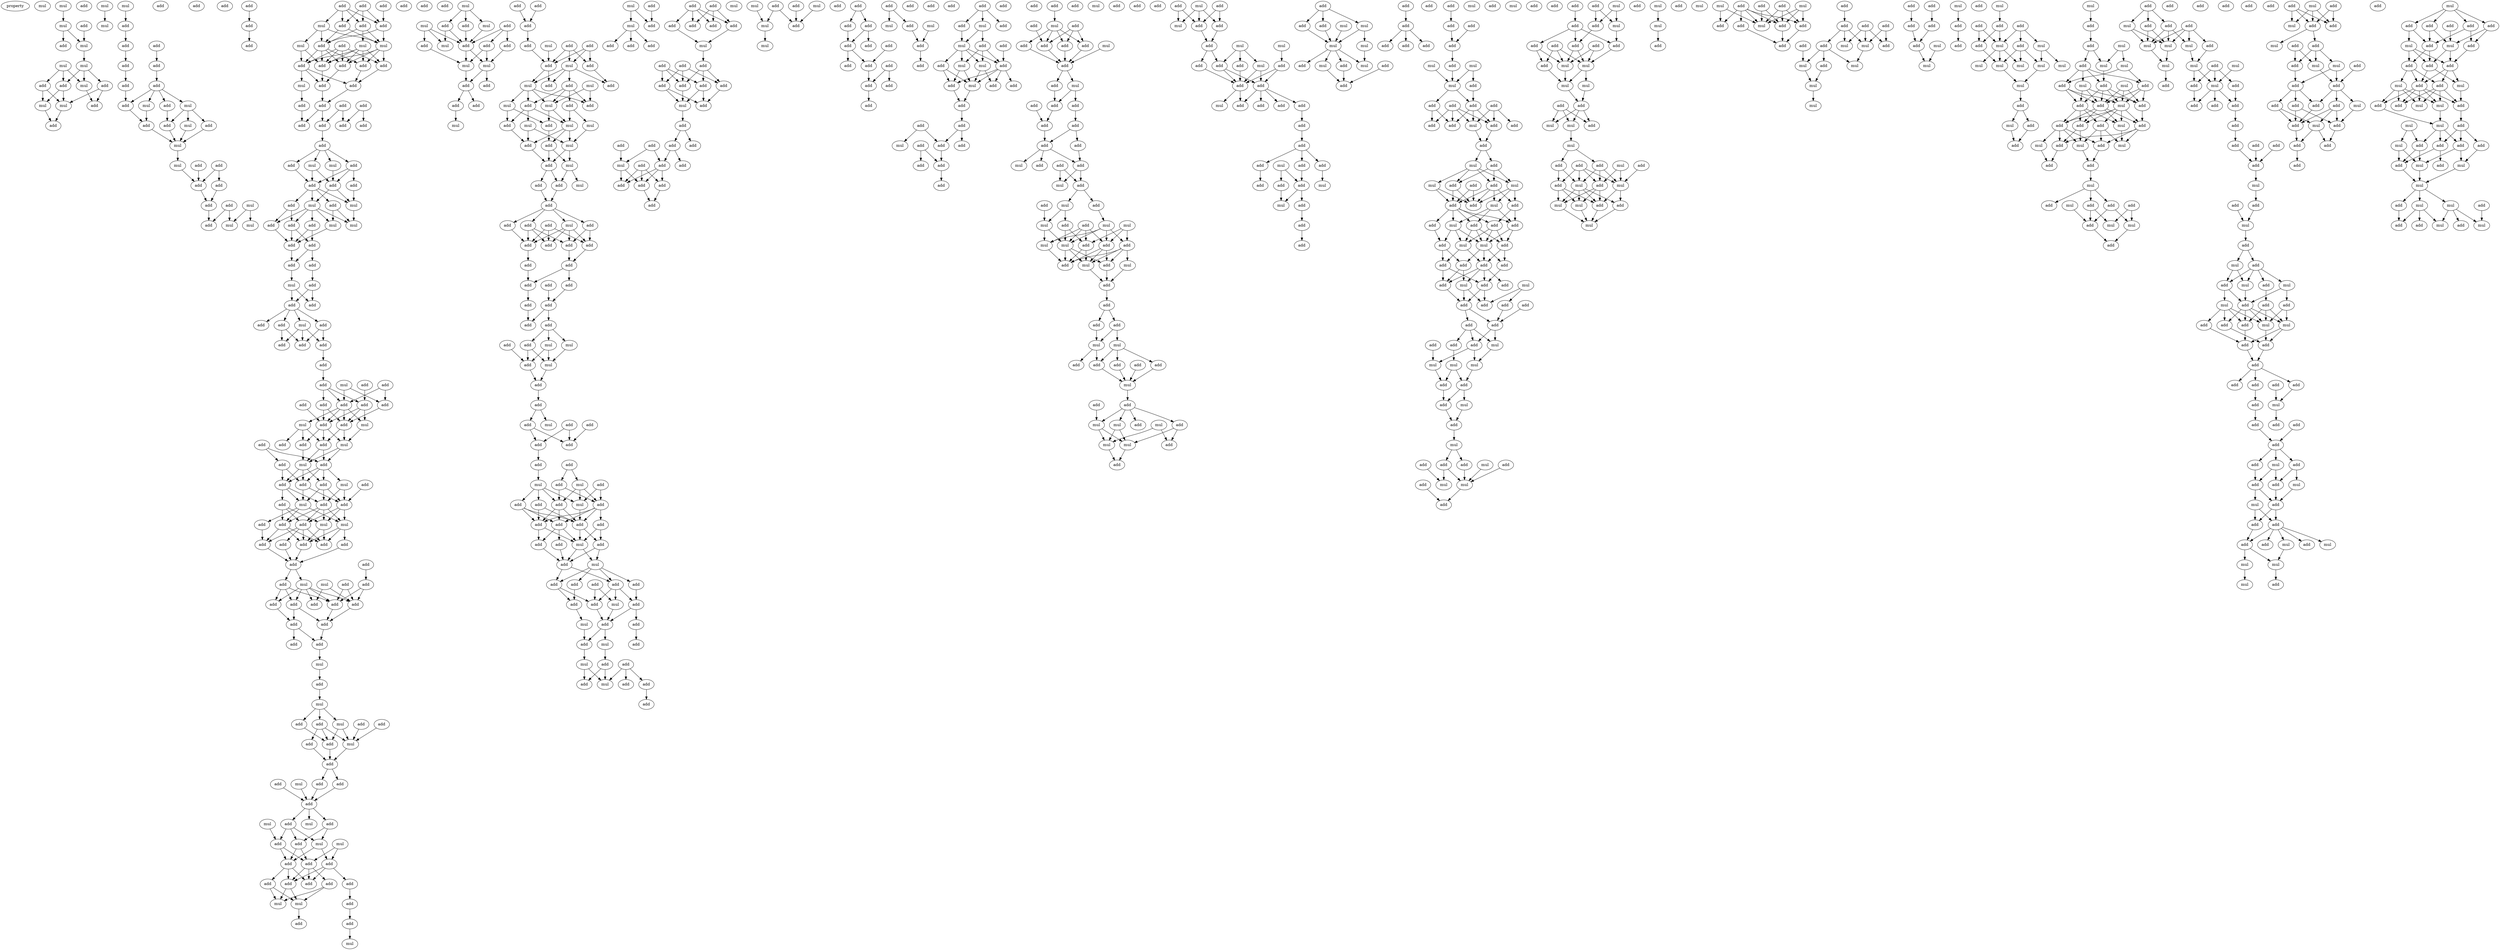 digraph {
    node [fontcolor=black]
    property [mul=2,lf=1.6]
    0 [ label = mul ];
    1 [ label = mul ];
    2 [ label = add ];
    3 [ label = add ];
    4 [ label = mul ];
    5 [ label = mul ];
    6 [ label = add ];
    7 [ label = mul ];
    8 [ label = mul ];
    9 [ label = mul ];
    10 [ label = mul ];
    11 [ label = add ];
    12 [ label = add ];
    13 [ label = mul ];
    14 [ label = add ];
    15 [ label = mul ];
    16 [ label = add ];
    17 [ label = mul ];
    18 [ label = mul ];
    19 [ label = add ];
    20 [ label = add ];
    21 [ label = add ];
    22 [ label = add ];
    23 [ label = add ];
    24 [ label = add ];
    25 [ label = add ];
    26 [ label = add ];
    27 [ label = add ];
    28 [ label = mul ];
    29 [ label = add ];
    30 [ label = mul ];
    31 [ label = mul ];
    32 [ label = add ];
    33 [ label = add ];
    34 [ label = add ];
    35 [ label = add ];
    36 [ label = mul ];
    37 [ label = add ];
    38 [ label = add ];
    39 [ label = add ];
    40 [ label = add ];
    41 [ label = mul ];
    42 [ label = add ];
    43 [ label = add ];
    44 [ label = add ];
    45 [ label = add ];
    46 [ label = mul ];
    47 [ label = add ];
    48 [ label = mul ];
    49 [ label = add ];
    50 [ label = mul ];
    51 [ label = add ];
    52 [ label = add ];
    53 [ label = add ];
    54 [ label = add ];
    55 [ label = add ];
    56 [ label = add ];
    57 [ label = mul ];
    58 [ label = add ];
    59 [ label = add ];
    60 [ label = add ];
    61 [ label = add ];
    62 [ label = mul ];
    63 [ label = mul ];
    64 [ label = mul ];
    65 [ label = add ];
    66 [ label = add ];
    67 [ label = add ];
    68 [ label = add ];
    69 [ label = add ];
    70 [ label = add ];
    71 [ label = mul ];
    72 [ label = add ];
    73 [ label = add ];
    74 [ label = add ];
    75 [ label = add ];
    76 [ label = add ];
    77 [ label = add ];
    78 [ label = add ];
    79 [ label = add ];
    80 [ label = add ];
    81 [ label = add ];
    82 [ label = mul ];
    83 [ label = mul ];
    84 [ label = add ];
    85 [ label = add ];
    86 [ label = add ];
    87 [ label = add ];
    88 [ label = add ];
    89 [ label = add ];
    90 [ label = mul ];
    91 [ label = add ];
    92 [ label = mul ];
    93 [ label = add ];
    94 [ label = add ];
    95 [ label = add ];
    96 [ label = mul ];
    97 [ label = mul ];
    98 [ label = add ];
    99 [ label = add ];
    100 [ label = add ];
    101 [ label = add ];
    102 [ label = mul ];
    103 [ label = add ];
    104 [ label = add ];
    105 [ label = add ];
    106 [ label = add ];
    107 [ label = add ];
    108 [ label = mul ];
    109 [ label = add ];
    110 [ label = add ];
    111 [ label = add ];
    112 [ label = add ];
    113 [ label = add ];
    114 [ label = add ];
    115 [ label = mul ];
    116 [ label = add ];
    117 [ label = add ];
    118 [ label = add ];
    119 [ label = add ];
    120 [ label = add ];
    121 [ label = add ];
    122 [ label = add ];
    123 [ label = add ];
    124 [ label = add ];
    125 [ label = mul ];
    126 [ label = mul ];
    127 [ label = add ];
    128 [ label = mul ];
    129 [ label = add ];
    130 [ label = add ];
    131 [ label = add ];
    132 [ label = add ];
    133 [ label = mul ];
    134 [ label = add ];
    135 [ label = add ];
    136 [ label = add ];
    137 [ label = add ];
    138 [ label = mul ];
    139 [ label = add ];
    140 [ label = add ];
    141 [ label = mul ];
    142 [ label = add ];
    143 [ label = add ];
    144 [ label = mul ];
    145 [ label = add ];
    146 [ label = add ];
    147 [ label = mul ];
    148 [ label = add ];
    149 [ label = add ];
    150 [ label = add ];
    151 [ label = add ];
    152 [ label = add ];
    153 [ label = add ];
    154 [ label = add ];
    155 [ label = add ];
    156 [ label = mul ];
    157 [ label = add ];
    158 [ label = mul ];
    159 [ label = add ];
    160 [ label = add ];
    161 [ label = add ];
    162 [ label = add ];
    163 [ label = add ];
    164 [ label = add ];
    165 [ label = add ];
    166 [ label = add ];
    167 [ label = add ];
    168 [ label = add ];
    169 [ label = add ];
    170 [ label = add ];
    171 [ label = mul ];
    172 [ label = add ];
    173 [ label = add ];
    174 [ label = mul ];
    175 [ label = add ];
    176 [ label = mul ];
    177 [ label = add ];
    178 [ label = add ];
    179 [ label = add ];
    180 [ label = add ];
    181 [ label = mul ];
    182 [ label = add ];
    183 [ label = add ];
    184 [ label = add ];
    185 [ label = add ];
    186 [ label = mul ];
    187 [ label = add ];
    188 [ label = add ];
    189 [ label = add ];
    190 [ label = add ];
    191 [ label = mul ];
    192 [ label = mul ];
    193 [ label = add ];
    194 [ label = mul ];
    195 [ label = add ];
    196 [ label = mul ];
    197 [ label = add ];
    198 [ label = add ];
    199 [ label = add ];
    200 [ label = add ];
    201 [ label = add ];
    202 [ label = add ];
    203 [ label = add ];
    204 [ label = add ];
    205 [ label = add ];
    206 [ label = mul ];
    207 [ label = add ];
    208 [ label = mul ];
    209 [ label = add ];
    210 [ label = add ];
    211 [ label = mul ];
    212 [ label = mul ];
    213 [ label = add ];
    214 [ label = add ];
    215 [ label = mul ];
    216 [ label = mul ];
    217 [ label = add ];
    218 [ label = add ];
    219 [ label = add ];
    220 [ label = mul ];
    221 [ label = add ];
    222 [ label = add ];
    223 [ label = mul ];
    224 [ label = mul ];
    225 [ label = add ];
    226 [ label = add ];
    227 [ label = add ];
    228 [ label = add ];
    229 [ label = mul ];
    230 [ label = add ];
    231 [ label = add ];
    232 [ label = add ];
    233 [ label = add ];
    234 [ label = add ];
    235 [ label = add ];
    236 [ label = mul ];
    237 [ label = add ];
    238 [ label = add ];
    239 [ label = mul ];
    240 [ label = add ];
    241 [ label = add ];
    242 [ label = mul ];
    243 [ label = mul ];
    244 [ label = add ];
    245 [ label = add ];
    246 [ label = add ];
    247 [ label = add ];
    248 [ label = mul ];
    249 [ label = mul ];
    250 [ label = mul ];
    251 [ label = mul ];
    252 [ label = add ];
    253 [ label = mul ];
    254 [ label = add ];
    255 [ label = add ];
    256 [ label = mul ];
    257 [ label = add ];
    258 [ label = add ];
    259 [ label = mul ];
    260 [ label = add ];
    261 [ label = add ];
    262 [ label = mul ];
    263 [ label = add ];
    264 [ label = add ];
    265 [ label = add ];
    266 [ label = mul ];
    267 [ label = add ];
    268 [ label = add ];
    269 [ label = add ];
    270 [ label = add ];
    271 [ label = add ];
    272 [ label = add ];
    273 [ label = add ];
    274 [ label = add ];
    275 [ label = add ];
    276 [ label = add ];
    277 [ label = add ];
    278 [ label = add ];
    279 [ label = add ];
    280 [ label = add ];
    281 [ label = add ];
    282 [ label = add ];
    283 [ label = mul ];
    284 [ label = add ];
    285 [ label = mul ];
    286 [ label = add ];
    287 [ label = mul ];
    288 [ label = add ];
    289 [ label = add ];
    290 [ label = add ];
    291 [ label = add ];
    292 [ label = add ];
    293 [ label = mul ];
    294 [ label = add ];
    295 [ label = add ];
    296 [ label = add ];
    297 [ label = add ];
    298 [ label = mul ];
    299 [ label = add ];
    300 [ label = mul ];
    301 [ label = add ];
    302 [ label = mul ];
    303 [ label = add ];
    304 [ label = add ];
    305 [ label = add ];
    306 [ label = add ];
    307 [ label = add ];
    308 [ label = add ];
    309 [ label = add ];
    310 [ label = add ];
    311 [ label = mul ];
    312 [ label = add ];
    313 [ label = add ];
    314 [ label = add ];
    315 [ label = add ];
    316 [ label = mul ];
    317 [ label = add ];
    318 [ label = add ];
    319 [ label = add ];
    320 [ label = add ];
    321 [ label = add ];
    322 [ label = add ];
    323 [ label = add ];
    324 [ label = add ];
    325 [ label = mul ];
    326 [ label = add ];
    327 [ label = add ];
    328 [ label = mul ];
    329 [ label = mul ];
    330 [ label = add ];
    331 [ label = add ];
    332 [ label = add ];
    333 [ label = add ];
    334 [ label = mul ];
    335 [ label = add ];
    336 [ label = add ];
    337 [ label = add ];
    338 [ label = mul ];
    339 [ label = add ];
    340 [ label = mul ];
    341 [ label = add ];
    342 [ label = mul ];
    343 [ label = add ];
    344 [ label = add ];
    345 [ label = add ];
    346 [ label = add ];
    347 [ label = add ];
    348 [ label = add ];
    349 [ label = add ];
    350 [ label = add ];
    351 [ label = add ];
    352 [ label = add ];
    353 [ label = mul ];
    354 [ label = add ];
    355 [ label = add ];
    356 [ label = add ];
    357 [ label = add ];
    358 [ label = add ];
    359 [ label = add ];
    360 [ label = add ];
    361 [ label = mul ];
    362 [ label = add ];
    363 [ label = add ];
    364 [ label = add ];
    365 [ label = add ];
    366 [ label = add ];
    367 [ label = add ];
    368 [ label = add ];
    369 [ label = add ];
    370 [ label = add ];
    371 [ label = mul ];
    372 [ label = add ];
    373 [ label = add ];
    374 [ label = add ];
    375 [ label = add ];
    376 [ label = mul ];
    377 [ label = mul ];
    378 [ label = add ];
    379 [ label = add ];
    380 [ label = mul ];
    381 [ label = add ];
    382 [ label = mul ];
    383 [ label = mul ];
    384 [ label = add ];
    385 [ label = add ];
    386 [ label = add ];
    387 [ label = add ];
    388 [ label = add ];
    389 [ label = add ];
    390 [ label = add ];
    391 [ label = add ];
    392 [ label = add ];
    393 [ label = add ];
    394 [ label = add ];
    395 [ label = add ];
    396 [ label = add ];
    397 [ label = add ];
    398 [ label = mul ];
    399 [ label = add ];
    400 [ label = mul ];
    401 [ label = add ];
    402 [ label = add ];
    403 [ label = add ];
    404 [ label = add ];
    405 [ label = add ];
    406 [ label = add ];
    407 [ label = mul ];
    408 [ label = add ];
    409 [ label = add ];
    410 [ label = add ];
    411 [ label = mul ];
    412 [ label = add ];
    413 [ label = add ];
    414 [ label = mul ];
    415 [ label = add ];
    416 [ label = add ];
    417 [ label = mul ];
    418 [ label = add ];
    419 [ label = mul ];
    420 [ label = add ];
    421 [ label = add ];
    422 [ label = add ];
    423 [ label = add ];
    424 [ label = add ];
    425 [ label = add ];
    426 [ label = mul ];
    427 [ label = add ];
    428 [ label = add ];
    429 [ label = add ];
    430 [ label = add ];
    431 [ label = add ];
    432 [ label = add ];
    433 [ label = add ];
    434 [ label = add ];
    435 [ label = mul ];
    436 [ label = add ];
    437 [ label = add ];
    438 [ label = add ];
    439 [ label = mul ];
    440 [ label = add ];
    441 [ label = add ];
    442 [ label = add ];
    443 [ label = mul ];
    444 [ label = add ];
    445 [ label = add ];
    446 [ label = add ];
    447 [ label = add ];
    448 [ label = add ];
    449 [ label = add ];
    450 [ label = add ];
    451 [ label = add ];
    452 [ label = add ];
    453 [ label = mul ];
    454 [ label = add ];
    455 [ label = add ];
    456 [ label = add ];
    457 [ label = mul ];
    458 [ label = add ];
    459 [ label = add ];
    460 [ label = mul ];
    461 [ label = add ];
    462 [ label = mul ];
    463 [ label = mul ];
    464 [ label = add ];
    465 [ label = mul ];
    466 [ label = mul ];
    467 [ label = mul ];
    468 [ label = add ];
    469 [ label = add ];
    470 [ label = add ];
    471 [ label = add ];
    472 [ label = mul ];
    473 [ label = add ];
    474 [ label = mul ];
    475 [ label = add ];
    476 [ label = add ];
    477 [ label = mul ];
    478 [ label = add ];
    479 [ label = add ];
    480 [ label = add ];
    481 [ label = add ];
    482 [ label = mul ];
    483 [ label = mul ];
    484 [ label = add ];
    485 [ label = add ];
    486 [ label = add ];
    487 [ label = add ];
    488 [ label = add ];
    489 [ label = mul ];
    490 [ label = add ];
    491 [ label = add ];
    492 [ label = add ];
    493 [ label = mul ];
    494 [ label = mul ];
    495 [ label = mul ];
    496 [ label = add ];
    497 [ label = mul ];
    498 [ label = mul ];
    499 [ label = add ];
    500 [ label = add ];
    501 [ label = add ];
    502 [ label = add ];
    503 [ label = mul ];
    504 [ label = add ];
    505 [ label = add ];
    506 [ label = mul ];
    507 [ label = add ];
    508 [ label = add ];
    509 [ label = add ];
    510 [ label = mul ];
    511 [ label = mul ];
    512 [ label = add ];
    513 [ label = mul ];
    514 [ label = add ];
    515 [ label = add ];
    516 [ label = add ];
    517 [ label = add ];
    518 [ label = add ];
    519 [ label = mul ];
    520 [ label = add ];
    521 [ label = add ];
    522 [ label = add ];
    523 [ label = add ];
    524 [ label = add ];
    525 [ label = add ];
    526 [ label = add ];
    527 [ label = mul ];
    528 [ label = add ];
    529 [ label = add ];
    530 [ label = add ];
    531 [ label = add ];
    532 [ label = mul ];
    533 [ label = add ];
    534 [ label = mul ];
    535 [ label = add ];
    536 [ label = add ];
    537 [ label = add ];
    538 [ label = add ];
    539 [ label = mul ];
    540 [ label = add ];
    541 [ label = mul ];
    542 [ label = add ];
    543 [ label = mul ];
    544 [ label = mul ];
    545 [ label = add ];
    546 [ label = mul ];
    547 [ label = mul ];
    548 [ label = add ];
    549 [ label = add ];
    550 [ label = add ];
    551 [ label = add ];
    552 [ label = add ];
    553 [ label = add ];
    554 [ label = add ];
    555 [ label = add ];
    556 [ label = add ];
    557 [ label = add ];
    558 [ label = add ];
    559 [ label = add ];
    560 [ label = mul ];
    561 [ label = add ];
    562 [ label = add ];
    563 [ label = mul ];
    564 [ label = mul ];
    565 [ label = add ];
    566 [ label = add ];
    567 [ label = mul ];
    568 [ label = add ];
    569 [ label = add ];
    570 [ label = add ];
    571 [ label = add ];
    572 [ label = mul ];
    573 [ label = add ];
    574 [ label = add ];
    575 [ label = add ];
    576 [ label = add ];
    577 [ label = add ];
    578 [ label = add ];
    579 [ label = mul ];
    580 [ label = add ];
    581 [ label = add ];
    582 [ label = add ];
    583 [ label = mul ];
    584 [ label = mul ];
    585 [ label = add ];
    586 [ label = mul ];
    587 [ label = add ];
    588 [ label = add ];
    589 [ label = add ];
    590 [ label = add ];
    591 [ label = add ];
    592 [ label = add ];
    593 [ label = mul ];
    594 [ label = mul ];
    595 [ label = add ];
    596 [ label = mul ];
    597 [ label = add ];
    598 [ label = add ];
    599 [ label = add ];
    600 [ label = add ];
    601 [ label = add ];
    602 [ label = mul ];
    603 [ label = add ];
    604 [ label = add ];
    605 [ label = mul ];
    606 [ label = add ];
    607 [ label = add ];
    608 [ label = add ];
    609 [ label = add ];
    610 [ label = add ];
    611 [ label = add ];
    612 [ label = add ];
    613 [ label = add ];
    614 [ label = add ];
    615 [ label = mul ];
    616 [ label = mul ];
    617 [ label = add ];
    618 [ label = mul ];
    619 [ label = mul ];
    620 [ label = mul ];
    621 [ label = add ];
    622 [ label = add ];
    623 [ label = add ];
    624 [ label = add ];
    625 [ label = mul ];
    626 [ label = add ];
    627 [ label = mul ];
    628 [ label = mul ];
    629 [ label = add ];
    630 [ label = add ];
    631 [ label = add ];
    632 [ label = add ];
    633 [ label = mul ];
    634 [ label = mul ];
    635 [ label = add ];
    636 [ label = add ];
    637 [ label = add ];
    638 [ label = mul ];
    639 [ label = add ];
    640 [ label = add ];
    641 [ label = add ];
    642 [ label = mul ];
    643 [ label = add ];
    644 [ label = add ];
    645 [ label = add ];
    646 [ label = add ];
    647 [ label = add ];
    648 [ label = add ];
    649 [ label = mul ];
    650 [ label = add ];
    651 [ label = mul ];
    652 [ label = mul ];
    653 [ label = mul ];
    654 [ label = add ];
    655 [ label = add ];
    656 [ label = add ];
    657 [ label = mul ];
    658 [ label = mul ];
    659 [ label = mul ];
    660 [ label = add ];
    661 [ label = add ];
    662 [ label = add ];
    663 [ label = mul ];
    664 [ label = add ];
    665 [ label = mul ];
    666 [ label = add ];
    667 [ label = mul ];
    668 [ label = add ];
    669 [ label = mul ];
    670 [ label = mul ];
    671 [ label = add ];
    672 [ label = add ];
    673 [ label = add ];
    674 [ label = mul ];
    675 [ label = mul ];
    676 [ label = add ];
    677 [ label = mul ];
    678 [ label = mul ];
    679 [ label = add ];
    680 [ label = mul ];
    681 [ label = add ];
    682 [ label = mul ];
    683 [ label = add ];
    684 [ label = add ];
    685 [ label = add ];
    686 [ label = add ];
    687 [ label = add ];
    688 [ label = mul ];
    689 [ label = add ];
    690 [ label = add ];
    691 [ label = add ];
    692 [ label = add ];
    693 [ label = add ];
    694 [ label = add ];
    695 [ label = mul ];
    696 [ label = add ];
    697 [ label = add ];
    698 [ label = mul ];
    699 [ label = add ];
    700 [ label = mul ];
    701 [ label = add ];
    702 [ label = mul ];
    703 [ label = mul ];
    704 [ label = add ];
    705 [ label = add ];
    706 [ label = mul ];
    707 [ label = add ];
    708 [ label = add ];
    709 [ label = mul ];
    710 [ label = add ];
    711 [ label = mul ];
    712 [ label = mul ];
    713 [ label = add ];
    714 [ label = add ];
    715 [ label = add ];
    716 [ label = mul ];
    717 [ label = add ];
    718 [ label = add ];
    719 [ label = add ];
    720 [ label = add ];
    721 [ label = mul ];
    722 [ label = mul ];
    723 [ label = add ];
    724 [ label = mul ];
    725 [ label = mul ];
    726 [ label = mul ];
    727 [ label = mul ];
    728 [ label = mul ];
    729 [ label = mul ];
    730 [ label = add ];
    731 [ label = mul ];
    732 [ label = add ];
    733 [ label = mul ];
    734 [ label = add ];
    735 [ label = add ];
    736 [ label = add ];
    737 [ label = mul ];
    738 [ label = mul ];
    739 [ label = mul ];
    740 [ label = add ];
    741 [ label = add ];
    742 [ label = mul ];
    743 [ label = add ];
    744 [ label = mul ];
    745 [ label = add ];
    746 [ label = add ];
    747 [ label = mul ];
    748 [ label = add ];
    749 [ label = add ];
    750 [ label = add ];
    751 [ label = add ];
    752 [ label = mul ];
    753 [ label = add ];
    754 [ label = add ];
    755 [ label = add ];
    756 [ label = mul ];
    757 [ label = mul ];
    758 [ label = add ];
    759 [ label = mul ];
    760 [ label = add ];
    761 [ label = add ];
    762 [ label = mul ];
    763 [ label = add ];
    764 [ label = mul ];
    765 [ label = add ];
    766 [ label = add ];
    767 [ label = add ];
    768 [ label = mul ];
    769 [ label = mul ];
    770 [ label = add ];
    771 [ label = add ];
    772 [ label = add ];
    773 [ label = add ];
    774 [ label = add ];
    775 [ label = mul ];
    776 [ label = add ];
    777 [ label = mul ];
    778 [ label = add ];
    779 [ label = mul ];
    780 [ label = mul ];
    781 [ label = mul ];
    782 [ label = mul ];
    783 [ label = mul ];
    784 [ label = add ];
    785 [ label = add ];
    786 [ label = mul ];
    787 [ label = add ];
    788 [ label = add ];
    789 [ label = add ];
    790 [ label = add ];
    791 [ label = add ];
    792 [ label = add ];
    793 [ label = add ];
    794 [ label = add ];
    795 [ label = add ];
    796 [ label = add ];
    797 [ label = mul ];
    798 [ label = add ];
    799 [ label = add ];
    800 [ label = add ];
    801 [ label = add ];
    802 [ label = mul ];
    803 [ label = add ];
    804 [ label = add ];
    805 [ label = mul ];
    806 [ label = add ];
    807 [ label = mul ];
    808 [ label = mul ];
    809 [ label = add ];
    810 [ label = add ];
    811 [ label = add ];
    812 [ label = add ];
    813 [ label = add ];
    814 [ label = mul ];
    815 [ label = add ];
    816 [ label = mul ];
    817 [ label = mul ];
    818 [ label = add ];
    819 [ label = add ];
    820 [ label = add ];
    821 [ label = add ];
    822 [ label = add ];
    823 [ label = add ];
    824 [ label = add ];
    825 [ label = add ];
    826 [ label = add ];
    827 [ label = add ];
    828 [ label = mul ];
    829 [ label = add ];
    830 [ label = add ];
    831 [ label = add ];
    832 [ label = add ];
    833 [ label = add ];
    834 [ label = add ];
    835 [ label = add ];
    836 [ label = mul ];
    837 [ label = add ];
    838 [ label = mul ];
    839 [ label = add ];
    840 [ label = mul ];
    841 [ label = add ];
    842 [ label = add ];
    843 [ label = add ];
    844 [ label = add ];
    845 [ label = mul ];
    846 [ label = add ];
    847 [ label = mul ];
    848 [ label = add ];
    849 [ label = add ];
    850 [ label = mul ];
    851 [ label = mul ];
    852 [ label = mul ];
    853 [ label = add ];
    854 [ label = mul ];
    855 [ label = add ];
    856 [ label = add ];
    857 [ label = add ];
    858 [ label = mul ];
    859 [ label = add ];
    860 [ label = add ];
    861 [ label = add ];
    862 [ label = add ];
    863 [ label = mul ];
    864 [ label = add ];
    865 [ label = mul ];
    866 [ label = mul ];
    867 [ label = add ];
    868 [ label = add ];
    869 [ label = add ];
    870 [ label = add ];
    871 [ label = add ];
    872 [ label = add ];
    873 [ label = mul ];
    874 [ label = add ];
    875 [ label = add ];
    876 [ label = add ];
    877 [ label = mul ];
    878 [ label = add ];
    879 [ label = add ];
    880 [ label = add ];
    881 [ label = mul ];
    882 [ label = add ];
    883 [ label = add ];
    884 [ label = add ];
    885 [ label = add ];
    886 [ label = add ];
    887 [ label = mul ];
    888 [ label = mul ];
    889 [ label = add ];
    890 [ label = add ];
    891 [ label = add ];
    892 [ label = add ];
    893 [ label = add ];
    894 [ label = add ];
    895 [ label = add ];
    896 [ label = mul ];
    897 [ label = mul ];
    898 [ label = add ];
    899 [ label = mul ];
    900 [ label = add ];
    901 [ label = add ];
    902 [ label = mul ];
    903 [ label = mul ];
    904 [ label = add ];
    905 [ label = mul ];
    906 [ label = add ];
    907 [ label = add ];
    908 [ label = add ];
    909 [ label = add ];
    910 [ label = mul ];
    911 [ label = add ];
    912 [ label = add ];
    913 [ label = mul ];
    914 [ label = mul ];
    915 [ label = mul ];
    916 [ label = add ];
    917 [ label = mul ];
    918 [ label = add ];
    919 [ label = mul ];
    920 [ label = mul ];
    921 [ label = add ];
    922 [ label = add ];
    923 [ label = mul ];
    924 [ label = add ];
    1 -> 5 [ name = 0 ];
    3 -> 8 [ name = 1 ];
    4 -> 7 [ name = 2 ];
    5 -> 6 [ name = 3 ];
    5 -> 8 [ name = 4 ];
    8 -> 10 [ name = 5 ];
    9 -> 11 [ name = 6 ];
    9 -> 13 [ name = 7 ];
    9 -> 14 [ name = 8 ];
    10 -> 12 [ name = 9 ];
    10 -> 13 [ name = 10 ];
    10 -> 14 [ name = 11 ];
    11 -> 15 [ name = 12 ];
    11 -> 17 [ name = 13 ];
    12 -> 15 [ name = 14 ];
    12 -> 16 [ name = 15 ];
    13 -> 16 [ name = 16 ];
    14 -> 15 [ name = 17 ];
    14 -> 17 [ name = 18 ];
    15 -> 19 [ name = 19 ];
    17 -> 19 [ name = 20 ];
    18 -> 20 [ name = 21 ];
    20 -> 21 [ name = 22 ];
    21 -> 24 [ name = 23 ];
    22 -> 23 [ name = 24 ];
    23 -> 25 [ name = 25 ];
    24 -> 26 [ name = 26 ];
    25 -> 27 [ name = 27 ];
    25 -> 28 [ name = 28 ];
    25 -> 29 [ name = 29 ];
    25 -> 30 [ name = 30 ];
    26 -> 29 [ name = 31 ];
    27 -> 35 [ name = 32 ];
    28 -> 34 [ name = 33 ];
    29 -> 34 [ name = 34 ];
    30 -> 31 [ name = 35 ];
    30 -> 32 [ name = 36 ];
    30 -> 35 [ name = 37 ];
    31 -> 36 [ name = 38 ];
    32 -> 36 [ name = 39 ];
    34 -> 36 [ name = 40 ];
    35 -> 36 [ name = 41 ];
    36 -> 41 [ name = 42 ];
    37 -> 42 [ name = 43 ];
    37 -> 43 [ name = 44 ];
    40 -> 43 [ name = 45 ];
    41 -> 43 [ name = 46 ];
    42 -> 44 [ name = 47 ];
    43 -> 44 [ name = 48 ];
    44 -> 49 [ name = 49 ];
    45 -> 51 [ name = 50 ];
    46 -> 48 [ name = 51 ];
    46 -> 50 [ name = 52 ];
    47 -> 49 [ name = 53 ];
    47 -> 50 [ name = 54 ];
    51 -> 52 [ name = 55 ];
    53 -> 56 [ name = 56 ];
    53 -> 58 [ name = 57 ];
    53 -> 59 [ name = 58 ];
    54 -> 56 [ name = 59 ];
    55 -> 56 [ name = 60 ];
    55 -> 57 [ name = 61 ];
    55 -> 58 [ name = 62 ];
    55 -> 59 [ name = 63 ];
    56 -> 61 [ name = 64 ];
    56 -> 63 [ name = 65 ];
    57 -> 61 [ name = 66 ];
    57 -> 62 [ name = 67 ];
    57 -> 63 [ name = 68 ];
    58 -> 61 [ name = 69 ];
    58 -> 63 [ name = 70 ];
    58 -> 64 [ name = 71 ];
    59 -> 61 [ name = 72 ];
    59 -> 63 [ name = 73 ];
    60 -> 66 [ name = 74 ];
    60 -> 67 [ name = 75 ];
    60 -> 68 [ name = 76 ];
    60 -> 69 [ name = 77 ];
    61 -> 65 [ name = 78 ];
    61 -> 66 [ name = 79 ];
    61 -> 67 [ name = 80 ];
    61 -> 69 [ name = 81 ];
    62 -> 66 [ name = 82 ];
    62 -> 67 [ name = 83 ];
    63 -> 65 [ name = 84 ];
    63 -> 67 [ name = 85 ];
    63 -> 68 [ name = 86 ];
    63 -> 69 [ name = 87 ];
    64 -> 65 [ name = 88 ];
    64 -> 66 [ name = 89 ];
    64 -> 67 [ name = 90 ];
    64 -> 68 [ name = 91 ];
    64 -> 69 [ name = 92 ];
    65 -> 72 [ name = 93 ];
    66 -> 70 [ name = 94 ];
    66 -> 71 [ name = 95 ];
    66 -> 72 [ name = 96 ];
    67 -> 70 [ name = 97 ];
    68 -> 72 [ name = 98 ];
    69 -> 70 [ name = 99 ];
    70 -> 74 [ name = 100 ];
    71 -> 73 [ name = 101 ];
    72 -> 74 [ name = 102 ];
    73 -> 78 [ name = 103 ];
    74 -> 78 [ name = 104 ];
    74 -> 80 [ name = 105 ];
    75 -> 79 [ name = 106 ];
    75 -> 80 [ name = 107 ];
    76 -> 77 [ name = 108 ];
    76 -> 79 [ name = 109 ];
    80 -> 81 [ name = 110 ];
    81 -> 82 [ name = 111 ];
    81 -> 83 [ name = 112 ];
    81 -> 84 [ name = 113 ];
    81 -> 85 [ name = 114 ];
    82 -> 86 [ name = 115 ];
    82 -> 87 [ name = 116 ];
    83 -> 86 [ name = 117 ];
    84 -> 86 [ name = 118 ];
    84 -> 87 [ name = 119 ];
    84 -> 88 [ name = 120 ];
    85 -> 87 [ name = 121 ];
    86 -> 90 [ name = 122 ];
    86 -> 92 [ name = 123 ];
    87 -> 89 [ name = 124 ];
    87 -> 90 [ name = 125 ];
    87 -> 91 [ name = 126 ];
    87 -> 92 [ name = 127 ];
    88 -> 90 [ name = 128 ];
    89 -> 96 [ name = 129 ];
    89 -> 97 [ name = 130 ];
    90 -> 96 [ name = 131 ];
    91 -> 93 [ name = 132 ];
    91 -> 95 [ name = 133 ];
    92 -> 93 [ name = 134 ];
    92 -> 94 [ name = 135 ];
    92 -> 95 [ name = 136 ];
    92 -> 96 [ name = 137 ];
    92 -> 97 [ name = 138 ];
    93 -> 98 [ name = 139 ];
    93 -> 99 [ name = 140 ];
    94 -> 98 [ name = 141 ];
    94 -> 99 [ name = 142 ];
    95 -> 99 [ name = 143 ];
    97 -> 99 [ name = 144 ];
    98 -> 100 [ name = 145 ];
    98 -> 101 [ name = 146 ];
    99 -> 101 [ name = 147 ];
    100 -> 103 [ name = 148 ];
    101 -> 102 [ name = 149 ];
    102 -> 104 [ name = 150 ];
    102 -> 105 [ name = 151 ];
    103 -> 104 [ name = 152 ];
    103 -> 105 [ name = 153 ];
    105 -> 106 [ name = 154 ];
    105 -> 107 [ name = 155 ];
    105 -> 108 [ name = 156 ];
    105 -> 109 [ name = 157 ];
    107 -> 110 [ name = 158 ];
    107 -> 112 [ name = 159 ];
    108 -> 110 [ name = 160 ];
    108 -> 111 [ name = 161 ];
    108 -> 112 [ name = 162 ];
    109 -> 110 [ name = 163 ];
    109 -> 111 [ name = 164 ];
    111 -> 113 [ name = 165 ];
    113 -> 117 [ name = 166 ];
    114 -> 120 [ name = 167 ];
    115 -> 121 [ name = 168 ];
    115 -> 122 [ name = 169 ];
    116 -> 121 [ name = 170 ];
    116 -> 122 [ name = 171 ];
    117 -> 118 [ name = 172 ];
    117 -> 120 [ name = 173 ];
    117 -> 121 [ name = 174 ];
    118 -> 123 [ name = 175 ];
    118 -> 124 [ name = 176 ];
    119 -> 124 [ name = 177 ];
    120 -> 123 [ name = 178 ];
    120 -> 124 [ name = 179 ];
    120 -> 125 [ name = 180 ];
    121 -> 123 [ name = 181 ];
    121 -> 124 [ name = 182 ];
    121 -> 125 [ name = 183 ];
    121 -> 126 [ name = 184 ];
    122 -> 123 [ name = 185 ];
    123 -> 128 [ name = 186 ];
    123 -> 131 [ name = 187 ];
    124 -> 128 [ name = 188 ];
    124 -> 130 [ name = 189 ];
    124 -> 131 [ name = 190 ];
    125 -> 128 [ name = 191 ];
    126 -> 127 [ name = 192 ];
    126 -> 130 [ name = 193 ];
    126 -> 131 [ name = 194 ];
    128 -> 132 [ name = 195 ];
    128 -> 133 [ name = 196 ];
    129 -> 132 [ name = 197 ];
    129 -> 134 [ name = 198 ];
    130 -> 133 [ name = 199 ];
    131 -> 132 [ name = 200 ];
    131 -> 133 [ name = 201 ];
    132 -> 136 [ name = 202 ];
    132 -> 137 [ name = 203 ];
    132 -> 138 [ name = 204 ];
    132 -> 139 [ name = 205 ];
    133 -> 136 [ name = 206 ];
    133 -> 137 [ name = 207 ];
    133 -> 139 [ name = 208 ];
    134 -> 137 [ name = 209 ];
    134 -> 139 [ name = 210 ];
    135 -> 140 [ name = 211 ];
    136 -> 140 [ name = 212 ];
    136 -> 141 [ name = 213 ];
    136 -> 143 [ name = 214 ];
    137 -> 141 [ name = 215 ];
    137 -> 142 [ name = 216 ];
    137 -> 143 [ name = 217 ];
    138 -> 140 [ name = 218 ];
    138 -> 143 [ name = 219 ];
    139 -> 140 [ name = 220 ];
    139 -> 141 [ name = 221 ];
    140 -> 144 [ name = 222 ];
    140 -> 145 [ name = 223 ];
    140 -> 147 [ name = 224 ];
    141 -> 144 [ name = 225 ];
    141 -> 146 [ name = 226 ];
    141 -> 148 [ name = 227 ];
    142 -> 145 [ name = 228 ];
    142 -> 146 [ name = 229 ];
    142 -> 147 [ name = 230 ];
    143 -> 144 [ name = 231 ];
    143 -> 145 [ name = 232 ];
    143 -> 146 [ name = 233 ];
    143 -> 147 [ name = 234 ];
    144 -> 149 [ name = 235 ];
    144 -> 150 [ name = 236 ];
    144 -> 153 [ name = 237 ];
    145 -> 150 [ name = 238 ];
    145 -> 151 [ name = 239 ];
    145 -> 152 [ name = 240 ];
    145 -> 153 [ name = 241 ];
    146 -> 150 [ name = 242 ];
    146 -> 152 [ name = 243 ];
    146 -> 153 [ name = 244 ];
    147 -> 150 [ name = 245 ];
    147 -> 153 [ name = 246 ];
    148 -> 152 [ name = 247 ];
    149 -> 155 [ name = 248 ];
    150 -> 155 [ name = 249 ];
    151 -> 155 [ name = 250 ];
    152 -> 155 [ name = 251 ];
    154 -> 160 [ name = 252 ];
    155 -> 156 [ name = 253 ];
    155 -> 159 [ name = 254 ];
    156 -> 161 [ name = 255 ];
    156 -> 162 [ name = 256 ];
    156 -> 163 [ name = 257 ];
    156 -> 164 [ name = 258 ];
    156 -> 165 [ name = 259 ];
    157 -> 164 [ name = 260 ];
    157 -> 165 [ name = 261 ];
    158 -> 163 [ name = 262 ];
    158 -> 165 [ name = 263 ];
    159 -> 161 [ name = 264 ];
    159 -> 162 [ name = 265 ];
    159 -> 164 [ name = 266 ];
    160 -> 164 [ name = 267 ];
    160 -> 165 [ name = 268 ];
    161 -> 166 [ name = 269 ];
    161 -> 167 [ name = 270 ];
    162 -> 166 [ name = 271 ];
    164 -> 167 [ name = 272 ];
    165 -> 167 [ name = 273 ];
    166 -> 168 [ name = 274 ];
    166 -> 169 [ name = 275 ];
    167 -> 169 [ name = 276 ];
    169 -> 171 [ name = 277 ];
    171 -> 172 [ name = 278 ];
    172 -> 174 [ name = 279 ];
    174 -> 176 [ name = 280 ];
    174 -> 178 [ name = 281 ];
    174 -> 179 [ name = 282 ];
    175 -> 181 [ name = 283 ];
    176 -> 180 [ name = 284 ];
    176 -> 181 [ name = 285 ];
    177 -> 181 [ name = 286 ];
    178 -> 180 [ name = 287 ];
    179 -> 180 [ name = 288 ];
    179 -> 181 [ name = 289 ];
    179 -> 182 [ name = 290 ];
    180 -> 183 [ name = 291 ];
    181 -> 183 [ name = 292 ];
    182 -> 183 [ name = 293 ];
    183 -> 187 [ name = 294 ];
    183 -> 188 [ name = 295 ];
    185 -> 189 [ name = 296 ];
    186 -> 189 [ name = 297 ];
    187 -> 189 [ name = 298 ];
    188 -> 189 [ name = 299 ];
    189 -> 190 [ name = 300 ];
    189 -> 191 [ name = 301 ];
    189 -> 193 [ name = 302 ];
    190 -> 195 [ name = 303 ];
    190 -> 196 [ name = 304 ];
    190 -> 197 [ name = 305 ];
    192 -> 195 [ name = 306 ];
    193 -> 196 [ name = 307 ];
    193 -> 197 [ name = 308 ];
    194 -> 199 [ name = 309 ];
    194 -> 200 [ name = 310 ];
    195 -> 198 [ name = 311 ];
    195 -> 199 [ name = 312 ];
    196 -> 198 [ name = 313 ];
    196 -> 200 [ name = 314 ];
    197 -> 198 [ name = 315 ];
    197 -> 199 [ name = 316 ];
    198 -> 202 [ name = 317 ];
    198 -> 203 [ name = 318 ];
    198 -> 204 [ name = 319 ];
    199 -> 203 [ name = 320 ];
    199 -> 204 [ name = 321 ];
    199 -> 205 [ name = 322 ];
    200 -> 201 [ name = 323 ];
    200 -> 203 [ name = 324 ];
    200 -> 204 [ name = 325 ];
    201 -> 207 [ name = 326 ];
    202 -> 206 [ name = 327 ];
    202 -> 208 [ name = 328 ];
    203 -> 206 [ name = 329 ];
    203 -> 208 [ name = 330 ];
    205 -> 206 [ name = 331 ];
    205 -> 208 [ name = 332 ];
    207 -> 210 [ name = 333 ];
    208 -> 209 [ name = 334 ];
    210 -> 211 [ name = 335 ];
    212 -> 214 [ name = 336 ];
    212 -> 215 [ name = 337 ];
    212 -> 217 [ name = 338 ];
    213 -> 219 [ name = 339 ];
    213 -> 221 [ name = 340 ];
    213 -> 222 [ name = 341 ];
    214 -> 220 [ name = 342 ];
    214 -> 222 [ name = 343 ];
    215 -> 222 [ name = 344 ];
    216 -> 218 [ name = 345 ];
    216 -> 220 [ name = 346 ];
    216 -> 222 [ name = 347 ];
    217 -> 222 [ name = 348 ];
    218 -> 223 [ name = 349 ];
    219 -> 224 [ name = 350 ];
    221 -> 223 [ name = 351 ];
    221 -> 224 [ name = 352 ];
    222 -> 223 [ name = 353 ];
    222 -> 224 [ name = 354 ];
    223 -> 226 [ name = 355 ];
    224 -> 225 [ name = 356 ];
    224 -> 226 [ name = 357 ];
    226 -> 227 [ name = 358 ];
    226 -> 228 [ name = 359 ];
    227 -> 229 [ name = 360 ];
    230 -> 232 [ name = 361 ];
    231 -> 232 [ name = 362 ];
    232 -> 235 [ name = 363 ];
    233 -> 237 [ name = 364 ];
    233 -> 238 [ name = 365 ];
    233 -> 239 [ name = 366 ];
    234 -> 237 [ name = 367 ];
    234 -> 238 [ name = 368 ];
    234 -> 239 [ name = 369 ];
    235 -> 237 [ name = 370 ];
    236 -> 237 [ name = 371 ];
    237 -> 242 [ name = 372 ];
    237 -> 244 [ name = 373 ];
    238 -> 240 [ name = 374 ];
    239 -> 240 [ name = 375 ];
    239 -> 241 [ name = 376 ];
    239 -> 242 [ name = 377 ];
    239 -> 244 [ name = 378 ];
    241 -> 245 [ name = 379 ];
    241 -> 246 [ name = 380 ];
    241 -> 247 [ name = 381 ];
    241 -> 249 [ name = 382 ];
    242 -> 245 [ name = 383 ];
    242 -> 246 [ name = 384 ];
    242 -> 248 [ name = 385 ];
    242 -> 249 [ name = 386 ];
    243 -> 246 [ name = 387 ];
    243 -> 249 [ name = 388 ];
    245 -> 250 [ name = 389 ];
    245 -> 252 [ name = 390 ];
    245 -> 253 [ name = 391 ];
    247 -> 250 [ name = 392 ];
    247 -> 251 [ name = 393 ];
    248 -> 252 [ name = 394 ];
    248 -> 254 [ name = 395 ];
    249 -> 250 [ name = 396 ];
    249 -> 254 [ name = 397 ];
    250 -> 255 [ name = 398 ];
    250 -> 256 [ name = 399 ];
    250 -> 257 [ name = 400 ];
    251 -> 256 [ name = 401 ];
    252 -> 255 [ name = 402 ];
    253 -> 255 [ name = 403 ];
    253 -> 256 [ name = 404 ];
    254 -> 257 [ name = 405 ];
    255 -> 258 [ name = 406 ];
    256 -> 258 [ name = 407 ];
    256 -> 259 [ name = 408 ];
    257 -> 258 [ name = 409 ];
    257 -> 259 [ name = 410 ];
    258 -> 260 [ name = 411 ];
    258 -> 261 [ name = 412 ];
    259 -> 260 [ name = 413 ];
    259 -> 262 [ name = 414 ];
    260 -> 263 [ name = 415 ];
    261 -> 263 [ name = 416 ];
    263 -> 264 [ name = 417 ];
    263 -> 265 [ name = 418 ];
    263 -> 266 [ name = 419 ];
    263 -> 267 [ name = 420 ];
    264 -> 269 [ name = 421 ];
    265 -> 270 [ name = 422 ];
    265 -> 272 [ name = 423 ];
    266 -> 269 [ name = 424 ];
    266 -> 270 [ name = 425 ];
    266 -> 271 [ name = 426 ];
    266 -> 272 [ name = 427 ];
    267 -> 269 [ name = 428 ];
    267 -> 270 [ name = 429 ];
    267 -> 271 [ name = 430 ];
    268 -> 269 [ name = 431 ];
    268 -> 271 [ name = 432 ];
    268 -> 272 [ name = 433 ];
    269 -> 273 [ name = 434 ];
    270 -> 274 [ name = 435 ];
    272 -> 274 [ name = 436 ];
    273 -> 277 [ name = 437 ];
    274 -> 276 [ name = 438 ];
    274 -> 277 [ name = 439 ];
    275 -> 278 [ name = 440 ];
    276 -> 278 [ name = 441 ];
    277 -> 279 [ name = 442 ];
    278 -> 280 [ name = 443 ];
    278 -> 281 [ name = 444 ];
    279 -> 281 [ name = 445 ];
    280 -> 282 [ name = 446 ];
    280 -> 283 [ name = 447 ];
    280 -> 285 [ name = 448 ];
    282 -> 286 [ name = 449 ];
    282 -> 287 [ name = 450 ];
    283 -> 287 [ name = 451 ];
    284 -> 286 [ name = 452 ];
    285 -> 286 [ name = 453 ];
    285 -> 287 [ name = 454 ];
    286 -> 288 [ name = 455 ];
    287 -> 288 [ name = 456 ];
    288 -> 289 [ name = 457 ];
    289 -> 291 [ name = 458 ];
    289 -> 293 [ name = 459 ];
    290 -> 295 [ name = 460 ];
    291 -> 294 [ name = 461 ];
    291 -> 295 [ name = 462 ];
    292 -> 294 [ name = 463 ];
    292 -> 295 [ name = 464 ];
    294 -> 297 [ name = 465 ];
    296 -> 300 [ name = 466 ];
    296 -> 301 [ name = 467 ];
    297 -> 298 [ name = 468 ];
    298 -> 302 [ name = 469 ];
    298 -> 303 [ name = 470 ];
    298 -> 304 [ name = 471 ];
    298 -> 305 [ name = 472 ];
    299 -> 302 [ name = 473 ];
    299 -> 306 [ name = 474 ];
    300 -> 302 [ name = 475 ];
    300 -> 305 [ name = 476 ];
    300 -> 306 [ name = 477 ];
    301 -> 305 [ name = 478 ];
    301 -> 306 [ name = 479 ];
    302 -> 310 [ name = 480 ];
    303 -> 308 [ name = 481 ];
    303 -> 310 [ name = 482 ];
    304 -> 308 [ name = 483 ];
    304 -> 309 [ name = 484 ];
    304 -> 310 [ name = 485 ];
    305 -> 308 [ name = 486 ];
    305 -> 309 [ name = 487 ];
    305 -> 310 [ name = 488 ];
    306 -> 307 [ name = 489 ];
    306 -> 308 [ name = 490 ];
    306 -> 309 [ name = 491 ];
    306 -> 310 [ name = 492 ];
    307 -> 311 [ name = 493 ];
    307 -> 313 [ name = 494 ];
    308 -> 311 [ name = 495 ];
    308 -> 312 [ name = 496 ];
    309 -> 311 [ name = 497 ];
    309 -> 312 [ name = 498 ];
    309 -> 314 [ name = 499 ];
    310 -> 311 [ name = 500 ];
    310 -> 313 [ name = 501 ];
    311 -> 315 [ name = 502 ];
    311 -> 316 [ name = 503 ];
    312 -> 315 [ name = 504 ];
    313 -> 315 [ name = 505 ];
    313 -> 316 [ name = 506 ];
    314 -> 315 [ name = 507 ];
    315 -> 318 [ name = 508 ];
    315 -> 321 [ name = 509 ];
    316 -> 317 [ name = 510 ];
    316 -> 318 [ name = 511 ];
    316 -> 320 [ name = 512 ];
    316 -> 321 [ name = 513 ];
    317 -> 322 [ name = 514 ];
    318 -> 322 [ name = 515 ];
    318 -> 323 [ name = 516 ];
    319 -> 323 [ name = 517 ];
    319 -> 325 [ name = 518 ];
    320 -> 324 [ name = 519 ];
    321 -> 323 [ name = 520 ];
    321 -> 324 [ name = 521 ];
    321 -> 325 [ name = 522 ];
    322 -> 328 [ name = 523 ];
    323 -> 326 [ name = 524 ];
    324 -> 326 [ name = 525 ];
    324 -> 327 [ name = 526 ];
    325 -> 326 [ name = 527 ];
    326 -> 329 [ name = 528 ];
    326 -> 330 [ name = 529 ];
    327 -> 331 [ name = 530 ];
    328 -> 330 [ name = 531 ];
    329 -> 332 [ name = 532 ];
    330 -> 334 [ name = 533 ];
    332 -> 337 [ name = 534 ];
    332 -> 338 [ name = 535 ];
    333 -> 335 [ name = 536 ];
    333 -> 336 [ name = 537 ];
    333 -> 338 [ name = 538 ];
    334 -> 337 [ name = 539 ];
    334 -> 338 [ name = 540 ];
    336 -> 339 [ name = 541 ];
    340 -> 342 [ name = 542 ];
    340 -> 343 [ name = 543 ];
    341 -> 343 [ name = 544 ];
    342 -> 344 [ name = 545 ];
    342 -> 345 [ name = 546 ];
    342 -> 346 [ name = 547 ];
    347 -> 350 [ name = 548 ];
    347 -> 351 [ name = 549 ];
    347 -> 352 [ name = 550 ];
    348 -> 349 [ name = 551 ];
    348 -> 350 [ name = 552 ];
    348 -> 351 [ name = 553 ];
    348 -> 352 [ name = 554 ];
    349 -> 353 [ name = 555 ];
    352 -> 353 [ name = 556 ];
    353 -> 355 [ name = 557 ];
    354 -> 357 [ name = 558 ];
    354 -> 358 [ name = 559 ];
    354 -> 359 [ name = 560 ];
    355 -> 358 [ name = 561 ];
    355 -> 359 [ name = 562 ];
    355 -> 360 [ name = 563 ];
    356 -> 357 [ name = 564 ];
    356 -> 359 [ name = 565 ];
    356 -> 360 [ name = 566 ];
    357 -> 361 [ name = 567 ];
    357 -> 362 [ name = 568 ];
    358 -> 361 [ name = 569 ];
    358 -> 362 [ name = 570 ];
    359 -> 361 [ name = 571 ];
    360 -> 362 [ name = 572 ];
    361 -> 363 [ name = 573 ];
    363 -> 364 [ name = 574 ];
    363 -> 365 [ name = 575 ];
    364 -> 369 [ name = 576 ];
    364 -> 370 [ name = 577 ];
    366 -> 370 [ name = 578 ];
    366 -> 371 [ name = 579 ];
    367 -> 371 [ name = 580 ];
    368 -> 372 [ name = 581 ];
    368 -> 373 [ name = 582 ];
    368 -> 374 [ name = 583 ];
    370 -> 372 [ name = 584 ];
    370 -> 373 [ name = 585 ];
    370 -> 374 [ name = 586 ];
    371 -> 372 [ name = 587 ];
    371 -> 374 [ name = 588 ];
    372 -> 375 [ name = 589 ];
    373 -> 375 [ name = 590 ];
    377 -> 382 [ name = 591 ];
    378 -> 381 [ name = 592 ];
    378 -> 382 [ name = 593 ];
    379 -> 381 [ name = 594 ];
    380 -> 381 [ name = 595 ];
    382 -> 383 [ name = 596 ];
    385 -> 386 [ name = 597 ];
    385 -> 387 [ name = 598 ];
    386 -> 389 [ name = 599 ];
    387 -> 388 [ name = 600 ];
    387 -> 389 [ name = 601 ];
    389 -> 391 [ name = 602 ];
    389 -> 392 [ name = 603 ];
    390 -> 392 [ name = 604 ];
    392 -> 394 [ name = 605 ];
    393 -> 394 [ name = 606 ];
    393 -> 395 [ name = 607 ];
    394 -> 396 [ name = 608 ];
    397 -> 398 [ name = 609 ];
    397 -> 401 [ name = 610 ];
    400 -> 402 [ name = 611 ];
    401 -> 402 [ name = 612 ];
    402 -> 404 [ name = 613 ];
    406 -> 407 [ name = 614 ];
    406 -> 408 [ name = 615 ];
    406 -> 410 [ name = 616 ];
    407 -> 411 [ name = 617 ];
    407 -> 412 [ name = 618 ];
    410 -> 411 [ name = 619 ];
    411 -> 414 [ name = 620 ];
    411 -> 415 [ name = 621 ];
    411 -> 416 [ name = 622 ];
    411 -> 417 [ name = 623 ];
    412 -> 414 [ name = 624 ];
    412 -> 416 [ name = 625 ];
    412 -> 417 [ name = 626 ];
    413 -> 416 [ name = 627 ];
    414 -> 419 [ name = 628 ];
    414 -> 420 [ name = 629 ];
    415 -> 419 [ name = 630 ];
    415 -> 421 [ name = 631 ];
    416 -> 418 [ name = 632 ];
    416 -> 419 [ name = 633 ];
    416 -> 420 [ name = 634 ];
    416 -> 421 [ name = 635 ];
    417 -> 419 [ name = 636 ];
    417 -> 421 [ name = 637 ];
    419 -> 422 [ name = 638 ];
    421 -> 422 [ name = 639 ];
    422 -> 423 [ name = 640 ];
    423 -> 425 [ name = 641 ];
    423 -> 428 [ name = 642 ];
    424 -> 425 [ name = 643 ];
    424 -> 426 [ name = 644 ];
    425 -> 429 [ name = 645 ];
    427 -> 429 [ name = 646 ];
    427 -> 430 [ name = 647 ];
    429 -> 432 [ name = 648 ];
    433 -> 435 [ name = 649 ];
    434 -> 437 [ name = 650 ];
    434 -> 440 [ name = 651 ];
    434 -> 441 [ name = 652 ];
    435 -> 437 [ name = 653 ];
    435 -> 438 [ name = 654 ];
    435 -> 440 [ name = 655 ];
    435 -> 441 [ name = 656 ];
    436 -> 437 [ name = 657 ];
    437 -> 442 [ name = 658 ];
    438 -> 442 [ name = 659 ];
    439 -> 442 [ name = 660 ];
    440 -> 442 [ name = 661 ];
    441 -> 442 [ name = 662 ];
    442 -> 443 [ name = 663 ];
    442 -> 444 [ name = 664 ];
    443 -> 446 [ name = 665 ];
    443 -> 447 [ name = 666 ];
    444 -> 446 [ name = 667 ];
    445 -> 449 [ name = 668 ];
    446 -> 449 [ name = 669 ];
    447 -> 448 [ name = 670 ];
    448 -> 450 [ name = 671 ];
    448 -> 451 [ name = 672 ];
    449 -> 451 [ name = 673 ];
    450 -> 454 [ name = 674 ];
    451 -> 453 [ name = 675 ];
    451 -> 454 [ name = 676 ];
    451 -> 455 [ name = 677 ];
    452 -> 456 [ name = 678 ];
    452 -> 457 [ name = 679 ];
    454 -> 456 [ name = 680 ];
    454 -> 457 [ name = 681 ];
    456 -> 459 [ name = 682 ];
    456 -> 460 [ name = 683 ];
    458 -> 463 [ name = 684 ];
    459 -> 465 [ name = 685 ];
    460 -> 461 [ name = 686 ];
    460 -> 463 [ name = 687 ];
    461 -> 467 [ name = 688 ];
    461 -> 468 [ name = 689 ];
    462 -> 468 [ name = 690 ];
    462 -> 469 [ name = 691 ];
    462 -> 470 [ name = 692 ];
    463 -> 466 [ name = 693 ];
    463 -> 467 [ name = 694 ];
    464 -> 466 [ name = 695 ];
    464 -> 467 [ name = 696 ];
    464 -> 468 [ name = 697 ];
    464 -> 469 [ name = 698 ];
    465 -> 466 [ name = 699 ];
    465 -> 467 [ name = 700 ];
    465 -> 469 [ name = 701 ];
    465 -> 470 [ name = 702 ];
    466 -> 473 [ name = 703 ];
    467 -> 471 [ name = 704 ];
    467 -> 472 [ name = 705 ];
    467 -> 473 [ name = 706 ];
    468 -> 472 [ name = 707 ];
    468 -> 473 [ name = 708 ];
    469 -> 471 [ name = 709 ];
    469 -> 472 [ name = 710 ];
    469 -> 473 [ name = 711 ];
    470 -> 471 [ name = 712 ];
    470 -> 472 [ name = 713 ];
    470 -> 473 [ name = 714 ];
    470 -> 474 [ name = 715 ];
    471 -> 475 [ name = 716 ];
    472 -> 475 [ name = 717 ];
    474 -> 475 [ name = 718 ];
    475 -> 478 [ name = 719 ];
    478 -> 479 [ name = 720 ];
    478 -> 480 [ name = 721 ];
    479 -> 482 [ name = 722 ];
    480 -> 482 [ name = 723 ];
    480 -> 483 [ name = 724 ];
    482 -> 484 [ name = 725 ];
    482 -> 488 [ name = 726 ];
    483 -> 485 [ name = 727 ];
    483 -> 486 [ name = 728 ];
    483 -> 488 [ name = 729 ];
    485 -> 489 [ name = 730 ];
    486 -> 489 [ name = 731 ];
    487 -> 489 [ name = 732 ];
    488 -> 489 [ name = 733 ];
    489 -> 491 [ name = 734 ];
    490 -> 493 [ name = 735 ];
    491 -> 492 [ name = 736 ];
    491 -> 493 [ name = 737 ];
    491 -> 494 [ name = 738 ];
    491 -> 496 [ name = 739 ];
    493 -> 497 [ name = 740 ];
    493 -> 498 [ name = 741 ];
    494 -> 497 [ name = 742 ];
    494 -> 498 [ name = 743 ];
    495 -> 497 [ name = 744 ];
    495 -> 499 [ name = 745 ];
    496 -> 498 [ name = 746 ];
    496 -> 499 [ name = 747 ];
    497 -> 500 [ name = 748 ];
    498 -> 500 [ name = 749 ];
    503 -> 506 [ name = 750 ];
    503 -> 507 [ name = 751 ];
    503 -> 508 [ name = 752 ];
    504 -> 506 [ name = 753 ];
    504 -> 508 [ name = 754 ];
    505 -> 507 [ name = 755 ];
    505 -> 508 [ name = 756 ];
    507 -> 509 [ name = 757 ];
    508 -> 509 [ name = 758 ];
    509 -> 512 [ name = 759 ];
    509 -> 516 [ name = 760 ];
    510 -> 515 [ name = 761 ];
    511 -> 513 [ name = 762 ];
    511 -> 514 [ name = 763 ];
    511 -> 516 [ name = 764 ];
    512 -> 517 [ name = 765 ];
    513 -> 517 [ name = 766 ];
    513 -> 518 [ name = 767 ];
    514 -> 517 [ name = 768 ];
    515 -> 517 [ name = 769 ];
    515 -> 518 [ name = 770 ];
    516 -> 517 [ name = 771 ];
    516 -> 518 [ name = 772 ];
    517 -> 519 [ name = 773 ];
    517 -> 523 [ name = 774 ];
    518 -> 520 [ name = 775 ];
    518 -> 521 [ name = 776 ];
    518 -> 522 [ name = 777 ];
    518 -> 523 [ name = 778 ];
    520 -> 524 [ name = 779 ];
    524 -> 525 [ name = 780 ];
    525 -> 526 [ name = 781 ];
    525 -> 528 [ name = 782 ];
    525 -> 529 [ name = 783 ];
    526 -> 532 [ name = 784 ];
    527 -> 531 [ name = 785 ];
    527 -> 533 [ name = 786 ];
    528 -> 533 [ name = 787 ];
    529 -> 530 [ name = 788 ];
    531 -> 534 [ name = 789 ];
    533 -> 534 [ name = 790 ];
    533 -> 535 [ name = 791 ];
    535 -> 536 [ name = 792 ];
    536 -> 540 [ name = 793 ];
    537 -> 538 [ name = 794 ];
    537 -> 539 [ name = 795 ];
    537 -> 542 [ name = 796 ];
    538 -> 544 [ name = 797 ];
    539 -> 543 [ name = 798 ];
    539 -> 544 [ name = 799 ];
    541 -> 544 [ name = 800 ];
    542 -> 544 [ name = 801 ];
    543 -> 547 [ name = 802 ];
    544 -> 545 [ name = 803 ];
    544 -> 546 [ name = 804 ];
    544 -> 547 [ name = 805 ];
    544 -> 548 [ name = 806 ];
    546 -> 550 [ name = 807 ];
    548 -> 550 [ name = 808 ];
    549 -> 550 [ name = 809 ];
    551 -> 553 [ name = 810 ];
    553 -> 554 [ name = 811 ];
    553 -> 555 [ name = 812 ];
    553 -> 556 [ name = 813 ];
    557 -> 558 [ name = 814 ];
    558 -> 562 [ name = 815 ];
    559 -> 562 [ name = 816 ];
    562 -> 565 [ name = 817 ];
    563 -> 566 [ name = 818 ];
    563 -> 567 [ name = 819 ];
    564 -> 567 [ name = 820 ];
    565 -> 567 [ name = 821 ];
    566 -> 570 [ name = 822 ];
    567 -> 569 [ name = 823 ];
    567 -> 570 [ name = 824 ];
    568 -> 572 [ name = 825 ];
    568 -> 574 [ name = 826 ];
    568 -> 575 [ name = 827 ];
    569 -> 573 [ name = 828 ];
    569 -> 576 [ name = 829 ];
    570 -> 572 [ name = 830 ];
    570 -> 573 [ name = 831 ];
    570 -> 574 [ name = 832 ];
    571 -> 572 [ name = 833 ];
    571 -> 573 [ name = 834 ];
    571 -> 574 [ name = 835 ];
    571 -> 576 [ name = 836 ];
    572 -> 577 [ name = 837 ];
    574 -> 577 [ name = 838 ];
    577 -> 578 [ name = 839 ];
    577 -> 579 [ name = 840 ];
    578 -> 580 [ name = 841 ];
    578 -> 581 [ name = 842 ];
    578 -> 583 [ name = 843 ];
    579 -> 580 [ name = 844 ];
    579 -> 581 [ name = 845 ];
    579 -> 583 [ name = 846 ];
    579 -> 584 [ name = 847 ];
    580 -> 585 [ name = 848 ];
    580 -> 586 [ name = 849 ];
    580 -> 587 [ name = 850 ];
    580 -> 588 [ name = 851 ];
    581 -> 585 [ name = 852 ];
    581 -> 587 [ name = 853 ];
    582 -> 585 [ name = 854 ];
    582 -> 587 [ name = 855 ];
    583 -> 586 [ name = 856 ];
    583 -> 587 [ name = 857 ];
    583 -> 588 [ name = 858 ];
    584 -> 585 [ name = 859 ];
    584 -> 587 [ name = 860 ];
    585 -> 589 [ name = 861 ];
    585 -> 590 [ name = 862 ];
    585 -> 591 [ name = 863 ];
    585 -> 592 [ name = 864 ];
    585 -> 593 [ name = 865 ];
    586 -> 589 [ name = 866 ];
    586 -> 591 [ name = 867 ];
    586 -> 593 [ name = 868 ];
    588 -> 590 [ name = 869 ];
    588 -> 591 [ name = 870 ];
    589 -> 594 [ name = 871 ];
    589 -> 596 [ name = 872 ];
    589 -> 597 [ name = 873 ];
    590 -> 594 [ name = 874 ];
    590 -> 596 [ name = 875 ];
    590 -> 597 [ name = 876 ];
    591 -> 596 [ name = 877 ];
    591 -> 597 [ name = 878 ];
    592 -> 595 [ name = 879 ];
    593 -> 594 [ name = 880 ];
    593 -> 595 [ name = 881 ];
    593 -> 596 [ name = 882 ];
    594 -> 600 [ name = 883 ];
    594 -> 601 [ name = 884 ];
    595 -> 598 [ name = 885 ];
    595 -> 601 [ name = 886 ];
    596 -> 598 [ name = 887 ];
    596 -> 599 [ name = 888 ];
    596 -> 600 [ name = 889 ];
    597 -> 599 [ name = 890 ];
    597 -> 600 [ name = 891 ];
    598 -> 603 [ name = 892 ];
    598 -> 605 [ name = 893 ];
    599 -> 604 [ name = 894 ];
    600 -> 603 [ name = 895 ];
    600 -> 604 [ name = 896 ];
    600 -> 605 [ name = 897 ];
    600 -> 606 [ name = 898 ];
    601 -> 603 [ name = 899 ];
    601 -> 604 [ name = 900 ];
    602 -> 607 [ name = 901 ];
    602 -> 610 [ name = 902 ];
    603 -> 609 [ name = 903 ];
    604 -> 609 [ name = 904 ];
    604 -> 610 [ name = 905 ];
    605 -> 609 [ name = 906 ];
    605 -> 610 [ name = 907 ];
    607 -> 611 [ name = 908 ];
    608 -> 611 [ name = 909 ];
    609 -> 611 [ name = 910 ];
    609 -> 612 [ name = 911 ];
    611 -> 613 [ name = 912 ];
    611 -> 615 [ name = 913 ];
    612 -> 613 [ name = 914 ];
    612 -> 614 [ name = 915 ];
    612 -> 615 [ name = 916 ];
    613 -> 619 [ name = 917 ];
    613 -> 620 [ name = 918 ];
    614 -> 618 [ name = 919 ];
    615 -> 620 [ name = 920 ];
    617 -> 619 [ name = 921 ];
    618 -> 621 [ name = 922 ];
    618 -> 622 [ name = 923 ];
    619 -> 622 [ name = 924 ];
    620 -> 621 [ name = 925 ];
    621 -> 624 [ name = 926 ];
    621 -> 625 [ name = 927 ];
    622 -> 624 [ name = 928 ];
    624 -> 626 [ name = 929 ];
    625 -> 626 [ name = 930 ];
    626 -> 627 [ name = 931 ];
    627 -> 629 [ name = 932 ];
    627 -> 631 [ name = 933 ];
    628 -> 633 [ name = 934 ];
    629 -> 633 [ name = 935 ];
    630 -> 633 [ name = 936 ];
    631 -> 633 [ name = 937 ];
    631 -> 634 [ name = 938 ];
    632 -> 634 [ name = 939 ];
    633 -> 636 [ name = 940 ];
    635 -> 636 [ name = 941 ];
    638 -> 642 [ name = 942 ];
    638 -> 643 [ name = 943 ];
    639 -> 641 [ name = 944 ];
    640 -> 642 [ name = 945 ];
    640 -> 643 [ name = 946 ];
    641 -> 644 [ name = 947 ];
    641 -> 646 [ name = 948 ];
    641 -> 647 [ name = 949 ];
    642 -> 644 [ name = 950 ];
    643 -> 647 [ name = 951 ];
    644 -> 651 [ name = 952 ];
    645 -> 649 [ name = 953 ];
    645 -> 651 [ name = 954 ];
    646 -> 649 [ name = 955 ];
    646 -> 650 [ name = 956 ];
    647 -> 649 [ name = 957 ];
    647 -> 651 [ name = 958 ];
    648 -> 649 [ name = 959 ];
    648 -> 650 [ name = 960 ];
    648 -> 651 [ name = 961 ];
    649 -> 653 [ name = 962 ];
    650 -> 653 [ name = 963 ];
    651 -> 652 [ name = 964 ];
    651 -> 653 [ name = 965 ];
    652 -> 654 [ name = 966 ];
    653 -> 654 [ name = 967 ];
    654 -> 656 [ name = 968 ];
    654 -> 657 [ name = 969 ];
    654 -> 658 [ name = 970 ];
    655 -> 656 [ name = 971 ];
    655 -> 657 [ name = 972 ];
    655 -> 658 [ name = 973 ];
    658 -> 659 [ name = 974 ];
    659 -> 660 [ name = 975 ];
    659 -> 661 [ name = 976 ];
    660 -> 665 [ name = 977 ];
    660 -> 666 [ name = 978 ];
    660 -> 667 [ name = 979 ];
    661 -> 665 [ name = 980 ];
    661 -> 668 [ name = 981 ];
    662 -> 665 [ name = 982 ];
    662 -> 666 [ name = 983 ];
    662 -> 667 [ name = 984 ];
    662 -> 668 [ name = 985 ];
    663 -> 666 [ name = 986 ];
    663 -> 667 [ name = 987 ];
    664 -> 667 [ name = 988 ];
    665 -> 669 [ name = 989 ];
    665 -> 670 [ name = 990 ];
    665 -> 672 [ name = 991 ];
    665 -> 673 [ name = 992 ];
    666 -> 669 [ name = 993 ];
    666 -> 670 [ name = 994 ];
    666 -> 673 [ name = 995 ];
    667 -> 672 [ name = 996 ];
    667 -> 673 [ name = 997 ];
    668 -> 669 [ name = 998 ];
    668 -> 670 [ name = 999 ];
    668 -> 673 [ name = 1000 ];
    669 -> 674 [ name = 1001 ];
    670 -> 674 [ name = 1002 ];
    672 -> 674 [ name = 1003 ];
    673 -> 674 [ name = 1004 ];
    675 -> 677 [ name = 1005 ];
    677 -> 679 [ name = 1006 ];
    680 -> 686 [ name = 1007 ];
    680 -> 688 [ name = 1008 ];
    681 -> 687 [ name = 1009 ];
    681 -> 688 [ name = 1010 ];
    682 -> 687 [ name = 1011 ];
    682 -> 688 [ name = 1012 ];
    682 -> 689 [ name = 1013 ];
    683 -> 687 [ name = 1014 ];
    683 -> 688 [ name = 1015 ];
    683 -> 689 [ name = 1016 ];
    684 -> 685 [ name = 1017 ];
    684 -> 686 [ name = 1018 ];
    684 -> 687 [ name = 1019 ];
    684 -> 688 [ name = 1020 ];
    684 -> 689 [ name = 1021 ];
    685 -> 690 [ name = 1022 ];
    687 -> 690 [ name = 1023 ];
    689 -> 690 [ name = 1024 ];
    691 -> 693 [ name = 1025 ];
    692 -> 695 [ name = 1026 ];
    692 -> 696 [ name = 1027 ];
    692 -> 698 [ name = 1028 ];
    693 -> 695 [ name = 1029 ];
    693 -> 698 [ name = 1030 ];
    693 -> 699 [ name = 1031 ];
    694 -> 695 [ name = 1032 ];
    694 -> 696 [ name = 1033 ];
    695 -> 700 [ name = 1034 ];
    697 -> 702 [ name = 1035 ];
    699 -> 700 [ name = 1036 ];
    699 -> 701 [ name = 1037 ];
    699 -> 702 [ name = 1038 ];
    701 -> 703 [ name = 1039 ];
    702 -> 703 [ name = 1040 ];
    703 -> 706 [ name = 1041 ];
    704 -> 708 [ name = 1042 ];
    705 -> 707 [ name = 1043 ];
    707 -> 710 [ name = 1044 ];
    708 -> 710 [ name = 1045 ];
    709 -> 713 [ name = 1046 ];
    710 -> 712 [ name = 1047 ];
    711 -> 712 [ name = 1048 ];
    713 -> 714 [ name = 1049 ];
    716 -> 719 [ name = 1050 ];
    717 -> 722 [ name = 1051 ];
    717 -> 723 [ name = 1052 ];
    718 -> 720 [ name = 1053 ];
    718 -> 721 [ name = 1054 ];
    718 -> 722 [ name = 1055 ];
    719 -> 722 [ name = 1056 ];
    719 -> 723 [ name = 1057 ];
    720 -> 725 [ name = 1058 ];
    720 -> 726 [ name = 1059 ];
    720 -> 728 [ name = 1060 ];
    721 -> 724 [ name = 1061 ];
    721 -> 728 [ name = 1062 ];
    722 -> 725 [ name = 1063 ];
    722 -> 726 [ name = 1064 ];
    722 -> 727 [ name = 1065 ];
    723 -> 726 [ name = 1066 ];
    726 -> 729 [ name = 1067 ];
    728 -> 729 [ name = 1068 ];
    729 -> 730 [ name = 1069 ];
    730 -> 731 [ name = 1070 ];
    730 -> 732 [ name = 1071 ];
    731 -> 734 [ name = 1072 ];
    732 -> 734 [ name = 1073 ];
    733 -> 735 [ name = 1074 ];
    735 -> 736 [ name = 1075 ];
    736 -> 738 [ name = 1076 ];
    736 -> 740 [ name = 1077 ];
    737 -> 738 [ name = 1078 ];
    737 -> 739 [ name = 1079 ];
    738 -> 741 [ name = 1080 ];
    739 -> 743 [ name = 1081 ];
    739 -> 745 [ name = 1082 ];
    740 -> 741 [ name = 1083 ];
    740 -> 743 [ name = 1084 ];
    740 -> 744 [ name = 1085 ];
    740 -> 745 [ name = 1086 ];
    741 -> 746 [ name = 1087 ];
    741 -> 747 [ name = 1088 ];
    741 -> 748 [ name = 1089 ];
    741 -> 749 [ name = 1090 ];
    742 -> 746 [ name = 1091 ];
    742 -> 747 [ name = 1092 ];
    742 -> 749 [ name = 1093 ];
    743 -> 746 [ name = 1094 ];
    743 -> 747 [ name = 1095 ];
    743 -> 749 [ name = 1096 ];
    744 -> 746 [ name = 1097 ];
    744 -> 748 [ name = 1098 ];
    744 -> 749 [ name = 1099 ];
    745 -> 747 [ name = 1100 ];
    745 -> 748 [ name = 1101 ];
    745 -> 749 [ name = 1102 ];
    746 -> 754 [ name = 1103 ];
    747 -> 750 [ name = 1104 ];
    747 -> 751 [ name = 1105 ];
    747 -> 752 [ name = 1106 ];
    747 -> 753 [ name = 1107 ];
    747 -> 754 [ name = 1108 ];
    748 -> 750 [ name = 1109 ];
    748 -> 751 [ name = 1110 ];
    748 -> 752 [ name = 1111 ];
    748 -> 753 [ name = 1112 ];
    749 -> 751 [ name = 1113 ];
    749 -> 752 [ name = 1114 ];
    749 -> 753 [ name = 1115 ];
    749 -> 754 [ name = 1116 ];
    750 -> 756 [ name = 1117 ];
    750 -> 758 [ name = 1118 ];
    750 -> 759 [ name = 1119 ];
    751 -> 755 [ name = 1120 ];
    751 -> 757 [ name = 1121 ];
    751 -> 758 [ name = 1122 ];
    751 -> 759 [ name = 1123 ];
    752 -> 756 [ name = 1124 ];
    753 -> 755 [ name = 1125 ];
    753 -> 759 [ name = 1126 ];
    754 -> 755 [ name = 1127 ];
    754 -> 756 [ name = 1128 ];
    754 -> 758 [ name = 1129 ];
    755 -> 760 [ name = 1130 ];
    757 -> 760 [ name = 1131 ];
    758 -> 761 [ name = 1132 ];
    759 -> 761 [ name = 1133 ];
    761 -> 762 [ name = 1134 ];
    762 -> 763 [ name = 1135 ];
    762 -> 765 [ name = 1136 ];
    762 -> 766 [ name = 1137 ];
    763 -> 769 [ name = 1138 ];
    763 -> 770 [ name = 1139 ];
    764 -> 770 [ name = 1140 ];
    766 -> 768 [ name = 1141 ];
    766 -> 770 [ name = 1142 ];
    767 -> 768 [ name = 1143 ];
    767 -> 769 [ name = 1144 ];
    769 -> 771 [ name = 1145 ];
    770 -> 771 [ name = 1146 ];
    772 -> 773 [ name = 1147 ];
    772 -> 775 [ name = 1148 ];
    772 -> 776 [ name = 1149 ];
    773 -> 777 [ name = 1150 ];
    773 -> 779 [ name = 1151 ];
    774 -> 777 [ name = 1152 ];
    774 -> 778 [ name = 1153 ];
    774 -> 779 [ name = 1154 ];
    774 -> 780 [ name = 1155 ];
    775 -> 777 [ name = 1156 ];
    775 -> 779 [ name = 1157 ];
    776 -> 777 [ name = 1158 ];
    776 -> 779 [ name = 1159 ];
    776 -> 780 [ name = 1160 ];
    777 -> 782 [ name = 1161 ];
    778 -> 783 [ name = 1162 ];
    779 -> 782 [ name = 1163 ];
    780 -> 783 [ name = 1164 ];
    781 -> 786 [ name = 1165 ];
    782 -> 787 [ name = 1166 ];
    783 -> 785 [ name = 1167 ];
    783 -> 786 [ name = 1168 ];
    784 -> 785 [ name = 1169 ];
    784 -> 786 [ name = 1170 ];
    784 -> 788 [ name = 1171 ];
    785 -> 789 [ name = 1172 ];
    786 -> 789 [ name = 1173 ];
    786 -> 790 [ name = 1174 ];
    786 -> 791 [ name = 1175 ];
    788 -> 790 [ name = 1176 ];
    790 -> 792 [ name = 1177 ];
    792 -> 793 [ name = 1178 ];
    793 -> 796 [ name = 1179 ];
    794 -> 796 [ name = 1180 ];
    795 -> 796 [ name = 1181 ];
    796 -> 797 [ name = 1182 ];
    797 -> 800 [ name = 1183 ];
    798 -> 802 [ name = 1184 ];
    800 -> 802 [ name = 1185 ];
    802 -> 803 [ name = 1186 ];
    803 -> 805 [ name = 1187 ];
    803 -> 806 [ name = 1188 ];
    805 -> 807 [ name = 1189 ];
    805 -> 810 [ name = 1190 ];
    806 -> 807 [ name = 1191 ];
    806 -> 808 [ name = 1192 ];
    806 -> 809 [ name = 1193 ];
    806 -> 810 [ name = 1194 ];
    807 -> 813 [ name = 1195 ];
    808 -> 812 [ name = 1196 ];
    808 -> 813 [ name = 1197 ];
    809 -> 811 [ name = 1198 ];
    810 -> 813 [ name = 1199 ];
    810 -> 814 [ name = 1200 ];
    811 -> 816 [ name = 1201 ];
    811 -> 817 [ name = 1202 ];
    811 -> 819 [ name = 1203 ];
    812 -> 816 [ name = 1204 ];
    812 -> 817 [ name = 1205 ];
    813 -> 815 [ name = 1206 ];
    813 -> 816 [ name = 1207 ];
    813 -> 817 [ name = 1208 ];
    813 -> 819 [ name = 1209 ];
    814 -> 815 [ name = 1210 ];
    814 -> 816 [ name = 1211 ];
    814 -> 818 [ name = 1212 ];
    814 -> 819 [ name = 1213 ];
    815 -> 821 [ name = 1214 ];
    816 -> 821 [ name = 1215 ];
    817 -> 820 [ name = 1216 ];
    817 -> 821 [ name = 1217 ];
    818 -> 820 [ name = 1218 ];
    819 -> 820 [ name = 1219 ];
    820 -> 822 [ name = 1220 ];
    821 -> 822 [ name = 1221 ];
    822 -> 824 [ name = 1222 ];
    822 -> 825 [ name = 1223 ];
    822 -> 826 [ name = 1224 ];
    823 -> 828 [ name = 1225 ];
    825 -> 828 [ name = 1226 ];
    826 -> 829 [ name = 1227 ];
    828 -> 831 [ name = 1228 ];
    829 -> 830 [ name = 1229 ];
    830 -> 833 [ name = 1230 ];
    832 -> 833 [ name = 1231 ];
    833 -> 834 [ name = 1232 ];
    833 -> 835 [ name = 1233 ];
    833 -> 836 [ name = 1234 ];
    834 -> 837 [ name = 1235 ];
    835 -> 838 [ name = 1236 ];
    835 -> 839 [ name = 1237 ];
    836 -> 837 [ name = 1238 ];
    836 -> 839 [ name = 1239 ];
    837 -> 840 [ name = 1240 ];
    837 -> 842 [ name = 1241 ];
    838 -> 842 [ name = 1242 ];
    839 -> 842 [ name = 1243 ];
    840 -> 843 [ name = 1244 ];
    840 -> 844 [ name = 1245 ];
    842 -> 843 [ name = 1246 ];
    842 -> 844 [ name = 1247 ];
    843 -> 849 [ name = 1248 ];
    844 -> 845 [ name = 1249 ];
    844 -> 846 [ name = 1250 ];
    844 -> 847 [ name = 1251 ];
    844 -> 848 [ name = 1252 ];
    844 -> 849 [ name = 1253 ];
    845 -> 851 [ name = 1254 ];
    849 -> 850 [ name = 1255 ];
    849 -> 851 [ name = 1256 ];
    850 -> 852 [ name = 1257 ];
    851 -> 853 [ name = 1258 ];
    854 -> 858 [ name = 1259 ];
    854 -> 859 [ name = 1260 ];
    854 -> 860 [ name = 1261 ];
    855 -> 859 [ name = 1262 ];
    855 -> 860 [ name = 1263 ];
    856 -> 858 [ name = 1264 ];
    856 -> 859 [ name = 1265 ];
    856 -> 860 [ name = 1266 ];
    860 -> 861 [ name = 1267 ];
    860 -> 863 [ name = 1268 ];
    861 -> 865 [ name = 1269 ];
    861 -> 866 [ name = 1270 ];
    861 -> 867 [ name = 1271 ];
    862 -> 865 [ name = 1272 ];
    862 -> 867 [ name = 1273 ];
    864 -> 869 [ name = 1274 ];
    865 -> 869 [ name = 1275 ];
    866 -> 868 [ name = 1276 ];
    866 -> 869 [ name = 1277 ];
    867 -> 868 [ name = 1278 ];
    868 -> 870 [ name = 1279 ];
    868 -> 871 [ name = 1280 ];
    868 -> 874 [ name = 1281 ];
    869 -> 872 [ name = 1282 ];
    869 -> 873 [ name = 1283 ];
    869 -> 874 [ name = 1284 ];
    870 -> 875 [ name = 1285 ];
    870 -> 876 [ name = 1286 ];
    871 -> 875 [ name = 1287 ];
    871 -> 877 [ name = 1288 ];
    872 -> 875 [ name = 1289 ];
    872 -> 876 [ name = 1290 ];
    872 -> 877 [ name = 1291 ];
    873 -> 876 [ name = 1292 ];
    874 -> 875 [ name = 1293 ];
    875 -> 878 [ name = 1294 ];
    876 -> 879 [ name = 1295 ];
    877 -> 878 [ name = 1296 ];
    877 -> 879 [ name = 1297 ];
    878 -> 880 [ name = 1298 ];
    881 -> 883 [ name = 1299 ];
    881 -> 884 [ name = 1300 ];
    881 -> 885 [ name = 1301 ];
    881 -> 886 [ name = 1302 ];
    882 -> 887 [ name = 1303 ];
    883 -> 888 [ name = 1304 ];
    883 -> 890 [ name = 1305 ];
    884 -> 887 [ name = 1306 ];
    884 -> 889 [ name = 1307 ];
    885 -> 887 [ name = 1308 ];
    885 -> 890 [ name = 1309 ];
    886 -> 889 [ name = 1310 ];
    886 -> 890 [ name = 1311 ];
    887 -> 891 [ name = 1312 ];
    887 -> 893 [ name = 1313 ];
    888 -> 891 [ name = 1314 ];
    888 -> 892 [ name = 1315 ];
    888 -> 893 [ name = 1316 ];
    889 -> 893 [ name = 1317 ];
    890 -> 891 [ name = 1318 ];
    890 -> 892 [ name = 1319 ];
    891 -> 894 [ name = 1320 ];
    891 -> 897 [ name = 1321 ];
    892 -> 894 [ name = 1322 ];
    892 -> 895 [ name = 1323 ];
    892 -> 896 [ name = 1324 ];
    893 -> 894 [ name = 1325 ];
    893 -> 895 [ name = 1326 ];
    893 -> 897 [ name = 1327 ];
    894 -> 898 [ name = 1328 ];
    894 -> 899 [ name = 1329 ];
    894 -> 900 [ name = 1330 ];
    894 -> 901 [ name = 1331 ];
    894 -> 902 [ name = 1332 ];
    895 -> 898 [ name = 1333 ];
    895 -> 899 [ name = 1334 ];
    895 -> 900 [ name = 1335 ];
    895 -> 902 [ name = 1336 ];
    896 -> 899 [ name = 1337 ];
    896 -> 900 [ name = 1338 ];
    896 -> 901 [ name = 1339 ];
    896 -> 902 [ name = 1340 ];
    897 -> 898 [ name = 1341 ];
    898 -> 904 [ name = 1342 ];
    899 -> 905 [ name = 1343 ];
    901 -> 905 [ name = 1344 ];
    903 -> 909 [ name = 1345 ];
    903 -> 910 [ name = 1346 ];
    904 -> 906 [ name = 1347 ];
    904 -> 907 [ name = 1348 ];
    904 -> 908 [ name = 1349 ];
    905 -> 906 [ name = 1350 ];
    905 -> 907 [ name = 1351 ];
    905 -> 909 [ name = 1352 ];
    906 -> 913 [ name = 1353 ];
    906 -> 914 [ name = 1354 ];
    907 -> 911 [ name = 1355 ];
    907 -> 912 [ name = 1356 ];
    908 -> 914 [ name = 1357 ];
    909 -> 911 [ name = 1358 ];
    909 -> 913 [ name = 1359 ];
    910 -> 911 [ name = 1360 ];
    910 -> 913 [ name = 1361 ];
    911 -> 915 [ name = 1362 ];
    913 -> 915 [ name = 1363 ];
    914 -> 915 [ name = 1364 ];
    915 -> 917 [ name = 1365 ];
    915 -> 918 [ name = 1366 ];
    915 -> 919 [ name = 1367 ];
    916 -> 923 [ name = 1368 ];
    917 -> 920 [ name = 1369 ];
    917 -> 922 [ name = 1370 ];
    917 -> 924 [ name = 1371 ];
    918 -> 922 [ name = 1372 ];
    919 -> 920 [ name = 1373 ];
    919 -> 921 [ name = 1374 ];
    919 -> 923 [ name = 1375 ];
}
